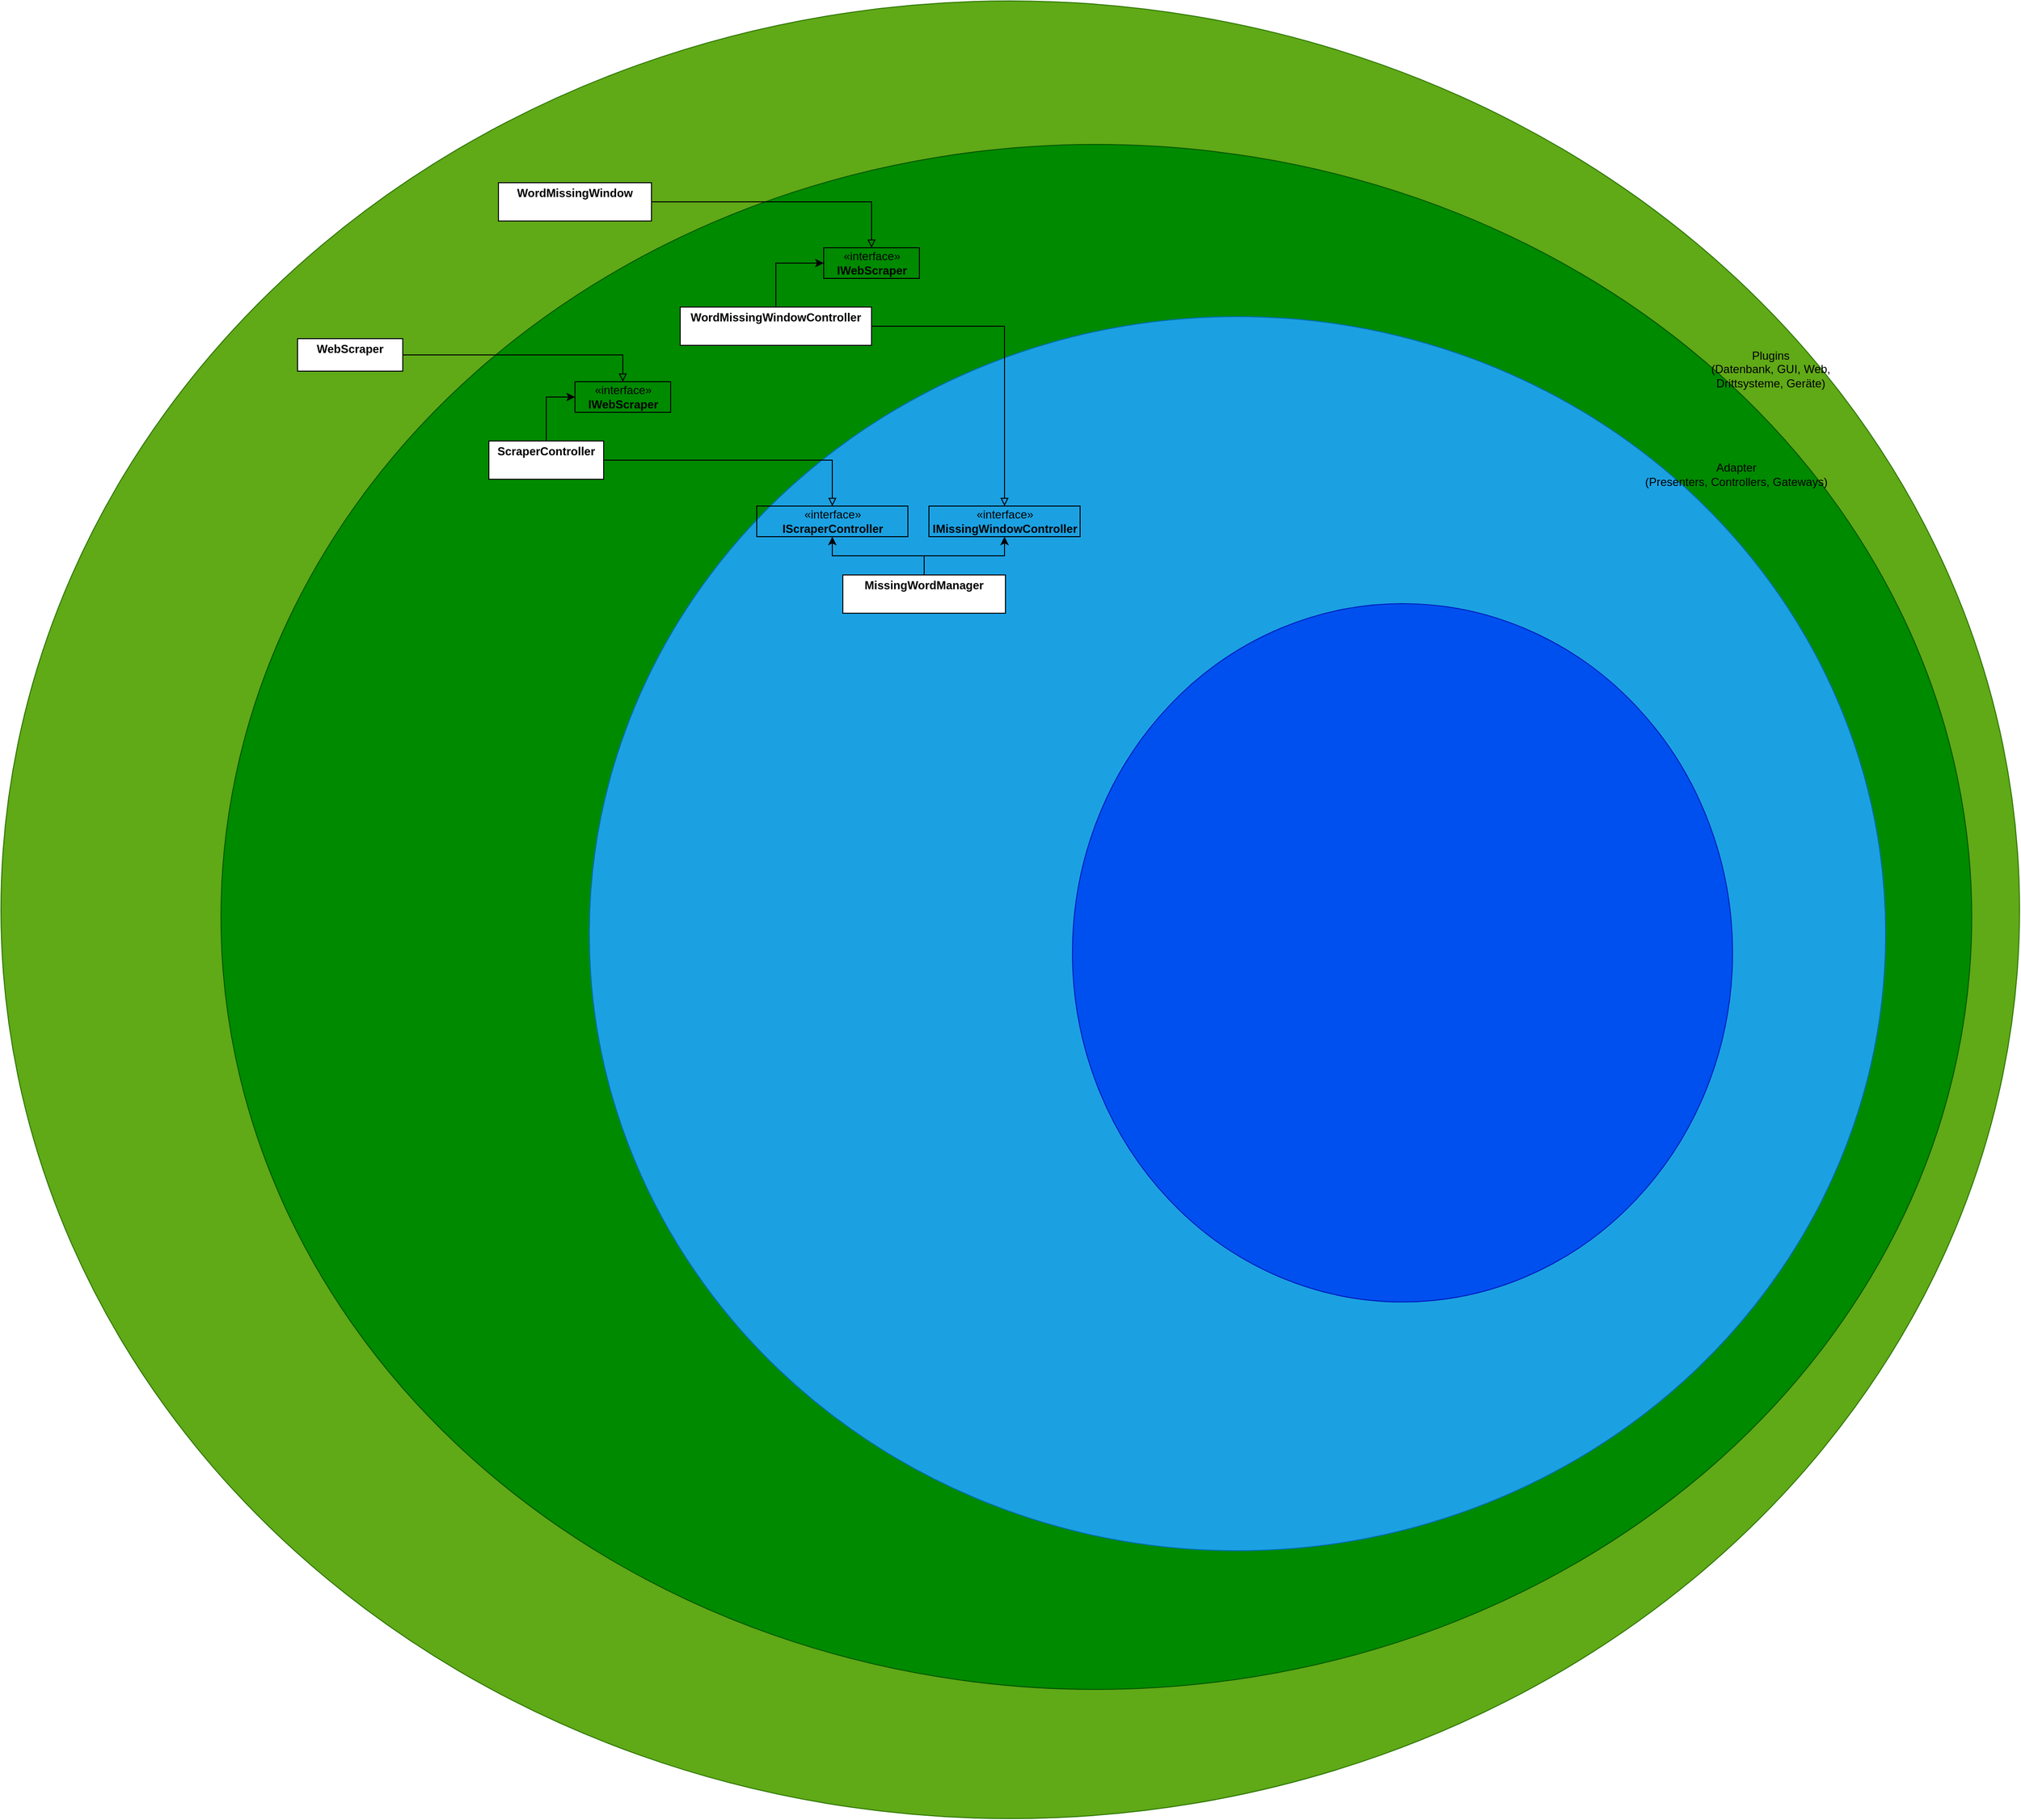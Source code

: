<mxfile version="14.5.1" type="device"><diagram id="13Ci8cnXTDBYmVddRclu" name="Seite-1"><mxGraphModel dx="595" dy="822" grid="1" gridSize="10" guides="1" tooltips="1" connect="1" arrows="1" fold="1" page="1" pageScale="1" pageWidth="827" pageHeight="1169" math="0" shadow="0"><root><mxCell id="0"/><mxCell id="1" parent="0"/><mxCell id="1ZH-UxGlyihbAkUnr0aM-4" value="" style="ellipse;whiteSpace=wrap;html=1;fillColor=#60a917;strokeColor=#2D7600;fontColor=#ffffff;" parent="1" vertex="1"><mxGeometry x="1000" width="2110" height="1900" as="geometry"/></mxCell><mxCell id="1ZH-UxGlyihbAkUnr0aM-3" value="" style="ellipse;whiteSpace=wrap;html=1;fillColor=#008a00;strokeColor=#005700;fontColor=#ffffff;" parent="1" vertex="1"><mxGeometry x="1230" y="150" width="1830" height="1615" as="geometry"/></mxCell><mxCell id="1ZH-UxGlyihbAkUnr0aM-2" value="" style="ellipse;whiteSpace=wrap;html=1;fillColor=#1ba1e2;strokeColor=#006EAF;fontColor=#ffffff;" parent="1" vertex="1"><mxGeometry x="1615" y="330" width="1355" height="1290" as="geometry"/></mxCell><mxCell id="1ZH-UxGlyihbAkUnr0aM-1" value="" style="ellipse;whiteSpace=wrap;html=1;fillColor=#0050ef;strokeColor=#001DBC;fontColor=#ffffff;" parent="1" vertex="1"><mxGeometry x="2120" y="630" width="690" height="730" as="geometry"/></mxCell><mxCell id="1ZH-UxGlyihbAkUnr0aM-5" value="Plugins&lt;br&gt;(Datenbank, GUI, Web, &lt;br&gt;Drittsysteme, Geräte)" style="text;html=1;strokeColor=none;fillColor=none;align=center;verticalAlign=middle;whiteSpace=wrap;rounded=0;" parent="1" vertex="1"><mxGeometry x="2730" y="360" width="240" height="50" as="geometry"/></mxCell><mxCell id="1ZH-UxGlyihbAkUnr0aM-7" value="Adapter&lt;br&gt;(Presenters, Controllers, Gateways)" style="text;html=1;strokeColor=none;fillColor=none;align=center;verticalAlign=middle;whiteSpace=wrap;rounded=0;" parent="1" vertex="1"><mxGeometry x="2703.75" y="480" width="220" height="30" as="geometry"/></mxCell><mxCell id="3dYp7cVQOsl_MkxfDMaX-3" style="edgeStyle=orthogonalEdgeStyle;rounded=0;orthogonalLoop=1;jettySize=auto;html=1;entryX=0.5;entryY=0;entryDx=0;entryDy=0;endArrow=block;endFill=0;" edge="1" parent="1" source="3dYp7cVQOsl_MkxfDMaX-1" target="3dYp7cVQOsl_MkxfDMaX-2"><mxGeometry relative="1" as="geometry"/></mxCell><mxCell id="3dYp7cVQOsl_MkxfDMaX-1" value="&lt;p style=&quot;margin: 0px ; margin-top: 4px ; text-align: center&quot;&gt;&lt;b&gt;WebScraper&lt;/b&gt;&lt;/p&gt;&lt;p style=&quot;margin: 0px ; margin-left: 4px&quot;&gt;&lt;br&gt;&lt;/p&gt;" style="verticalAlign=top;align=left;overflow=fill;fontSize=12;fontFamily=Helvetica;html=1;labelBackgroundColor=none;collapsible=0;" vertex="1" parent="1"><mxGeometry x="1310" y="353" width="110" height="34" as="geometry"><mxRectangle x="610" y="215" width="130" height="80" as="alternateBounds"/></mxGeometry></mxCell><mxCell id="3dYp7cVQOsl_MkxfDMaX-2" value="«interface»&lt;br&gt;&lt;b&gt;IWebScraper&lt;/b&gt;" style="html=1;labelBackgroundColor=none;fillColor=none;" vertex="1" parent="1"><mxGeometry x="1600" y="398" width="100" height="32" as="geometry"/></mxCell><mxCell id="3dYp7cVQOsl_MkxfDMaX-5" style="edgeStyle=orthogonalEdgeStyle;rounded=0;orthogonalLoop=1;jettySize=auto;html=1;entryX=0;entryY=0.5;entryDx=0;entryDy=0;endArrow=classic;endFill=1;" edge="1" parent="1" source="3dYp7cVQOsl_MkxfDMaX-4" target="3dYp7cVQOsl_MkxfDMaX-2"><mxGeometry relative="1" as="geometry"/></mxCell><mxCell id="3dYp7cVQOsl_MkxfDMaX-16" style="edgeStyle=orthogonalEdgeStyle;rounded=0;orthogonalLoop=1;jettySize=auto;html=1;entryX=0.5;entryY=0;entryDx=0;entryDy=0;endArrow=block;endFill=0;" edge="1" parent="1" source="3dYp7cVQOsl_MkxfDMaX-4" target="3dYp7cVQOsl_MkxfDMaX-15"><mxGeometry relative="1" as="geometry"/></mxCell><mxCell id="3dYp7cVQOsl_MkxfDMaX-4" value="&lt;p style=&quot;margin: 0px ; margin-top: 4px ; text-align: center&quot;&gt;&lt;b&gt;ScraperController&lt;/b&gt;&lt;/p&gt;&lt;p style=&quot;margin: 0px ; margin-left: 4px&quot;&gt;&lt;br&gt;&lt;/p&gt;&lt;p style=&quot;margin: 0px ; margin-left: 4px&quot;&gt;&lt;br&gt;&lt;/p&gt;" style="verticalAlign=top;align=left;overflow=fill;fontSize=12;fontFamily=Helvetica;html=1;labelBackgroundColor=none;collapsible=0;" vertex="1" parent="1"><mxGeometry x="1510" y="460" width="120" height="40" as="geometry"><mxRectangle x="610" y="215" width="130" height="80" as="alternateBounds"/></mxGeometry></mxCell><mxCell id="3dYp7cVQOsl_MkxfDMaX-17" style="edgeStyle=orthogonalEdgeStyle;rounded=0;orthogonalLoop=1;jettySize=auto;html=1;entryX=0.5;entryY=1;entryDx=0;entryDy=0;endArrow=classic;endFill=1;" edge="1" parent="1" source="3dYp7cVQOsl_MkxfDMaX-6" target="3dYp7cVQOsl_MkxfDMaX-15"><mxGeometry relative="1" as="geometry"/></mxCell><mxCell id="3dYp7cVQOsl_MkxfDMaX-18" style="edgeStyle=orthogonalEdgeStyle;rounded=0;orthogonalLoop=1;jettySize=auto;html=1;entryX=0.5;entryY=1;entryDx=0;entryDy=0;endArrow=classic;endFill=1;" edge="1" parent="1" source="3dYp7cVQOsl_MkxfDMaX-6" target="3dYp7cVQOsl_MkxfDMaX-13"><mxGeometry relative="1" as="geometry"/></mxCell><mxCell id="3dYp7cVQOsl_MkxfDMaX-6" value="&lt;p style=&quot;margin: 0px ; margin-top: 4px ; text-align: center&quot;&gt;&lt;b&gt;MissingWordManager&lt;/b&gt;&lt;/p&gt;&lt;p style=&quot;margin: 0px ; margin-left: 4px&quot;&gt;&lt;br&gt;&lt;/p&gt;&lt;p style=&quot;margin: 0px ; margin-left: 4px&quot;&gt;&lt;br&gt;&lt;/p&gt;" style="verticalAlign=top;align=left;overflow=fill;fontSize=12;fontFamily=Helvetica;html=1;labelBackgroundColor=none;collapsible=0;" vertex="1" parent="1"><mxGeometry x="1880" y="600" width="170" height="40" as="geometry"><mxRectangle x="610" y="215" width="130" height="80" as="alternateBounds"/></mxGeometry></mxCell><mxCell id="3dYp7cVQOsl_MkxfDMaX-12" style="edgeStyle=orthogonalEdgeStyle;rounded=0;orthogonalLoop=1;jettySize=auto;html=1;entryX=0;entryY=0.5;entryDx=0;entryDy=0;endArrow=classic;endFill=1;" edge="1" parent="1" source="3dYp7cVQOsl_MkxfDMaX-8" target="3dYp7cVQOsl_MkxfDMaX-10"><mxGeometry relative="1" as="geometry"/></mxCell><mxCell id="3dYp7cVQOsl_MkxfDMaX-14" style="edgeStyle=orthogonalEdgeStyle;rounded=0;orthogonalLoop=1;jettySize=auto;html=1;entryX=0.5;entryY=0;entryDx=0;entryDy=0;endArrow=block;endFill=0;" edge="1" parent="1" source="3dYp7cVQOsl_MkxfDMaX-8" target="3dYp7cVQOsl_MkxfDMaX-13"><mxGeometry relative="1" as="geometry"/></mxCell><mxCell id="3dYp7cVQOsl_MkxfDMaX-8" value="&lt;p style=&quot;margin: 0px ; margin-top: 4px ; text-align: center&quot;&gt;&lt;b&gt;WordMissingWindowController&lt;/b&gt;&lt;/p&gt;&lt;p style=&quot;margin: 0px ; margin-left: 4px&quot;&gt;&lt;br&gt;&lt;/p&gt;&lt;p style=&quot;margin: 0px ; margin-left: 4px&quot;&gt;&lt;br&gt;&lt;/p&gt;" style="verticalAlign=top;align=left;overflow=fill;fontSize=12;fontFamily=Helvetica;html=1;labelBackgroundColor=none;collapsible=0;" vertex="1" parent="1"><mxGeometry x="1710" y="320" width="200" height="40" as="geometry"><mxRectangle x="610" y="215" width="130" height="80" as="alternateBounds"/></mxGeometry></mxCell><mxCell id="3dYp7cVQOsl_MkxfDMaX-9" value="&lt;p style=&quot;margin: 0px ; margin-top: 4px ; text-align: center&quot;&gt;&lt;b&gt;WordMissingWindow&lt;/b&gt;&lt;/p&gt;&lt;p style=&quot;margin: 0px ; margin-left: 4px&quot;&gt;&lt;br&gt;&lt;/p&gt;" style="verticalAlign=top;align=left;overflow=fill;fontSize=12;fontFamily=Helvetica;html=1;labelBackgroundColor=none;collapsible=0;" vertex="1" parent="1"><mxGeometry x="1520" y="190" width="160" height="40" as="geometry"><mxRectangle x="610" y="215" width="130" height="80" as="alternateBounds"/></mxGeometry></mxCell><mxCell id="3dYp7cVQOsl_MkxfDMaX-10" value="«interface»&lt;br&gt;&lt;b&gt;IWebScraper&lt;/b&gt;" style="html=1;labelBackgroundColor=none;fillColor=none;" vertex="1" parent="1"><mxGeometry x="1860" y="258" width="100" height="32" as="geometry"/></mxCell><mxCell id="3dYp7cVQOsl_MkxfDMaX-11" style="edgeStyle=orthogonalEdgeStyle;rounded=0;orthogonalLoop=1;jettySize=auto;html=1;entryX=0.5;entryY=0;entryDx=0;entryDy=0;endArrow=block;endFill=0;exitX=1;exitY=0.5;exitDx=0;exitDy=0;" edge="1" parent="1" source="3dYp7cVQOsl_MkxfDMaX-9" target="3dYp7cVQOsl_MkxfDMaX-10"><mxGeometry relative="1" as="geometry"><mxPoint x="1700" y="230" as="sourcePoint"/><mxPoint x="1900" y="252" as="targetPoint"/></mxGeometry></mxCell><mxCell id="3dYp7cVQOsl_MkxfDMaX-13" value="«interface»&lt;br&gt;&lt;b&gt;IMissingWindowController&lt;/b&gt;" style="html=1;labelBackgroundColor=none;fillColor=none;" vertex="1" parent="1"><mxGeometry x="1970" y="528" width="158" height="32" as="geometry"/></mxCell><mxCell id="3dYp7cVQOsl_MkxfDMaX-15" value="«interface»&lt;br&gt;&lt;b&gt;IScraperController&lt;/b&gt;" style="html=1;labelBackgroundColor=none;fillColor=none;" vertex="1" parent="1"><mxGeometry x="1790" y="528" width="158" height="32" as="geometry"/></mxCell></root></mxGraphModel></diagram></mxfile>
